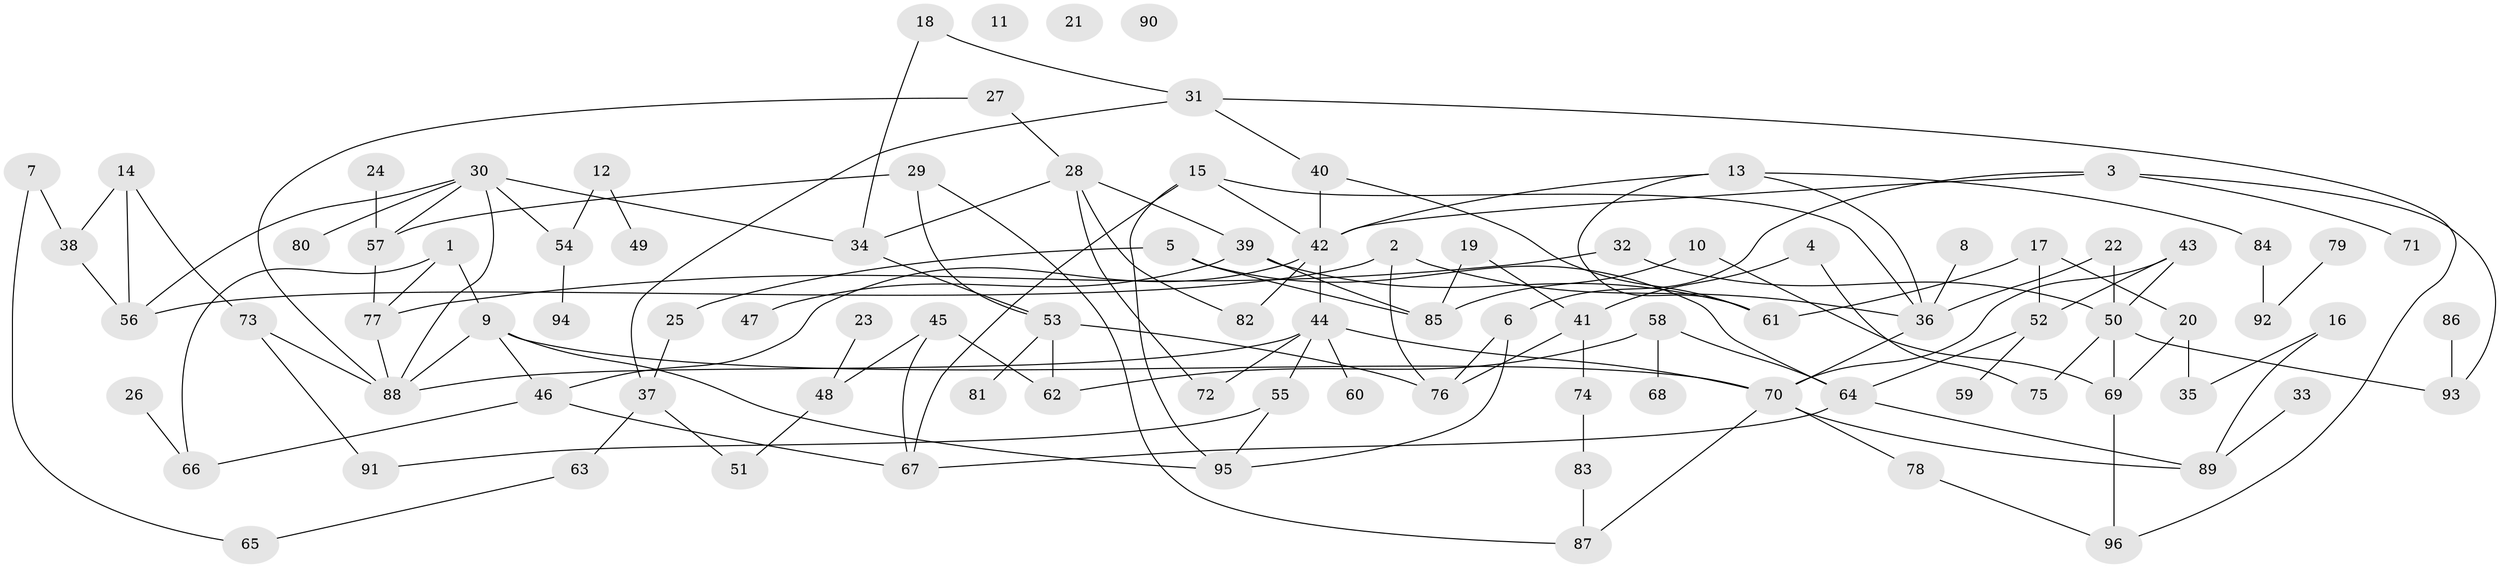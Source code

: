 // coarse degree distribution, {2: 0.23880597014925373, 1: 0.22388059701492538, 4: 0.13432835820895522, 0: 0.04477611940298507, 6: 0.07462686567164178, 3: 0.14925373134328357, 7: 0.07462686567164178, 5: 0.05970149253731343}
// Generated by graph-tools (version 1.1) at 2025/43/03/04/25 21:43:59]
// undirected, 96 vertices, 137 edges
graph export_dot {
graph [start="1"]
  node [color=gray90,style=filled];
  1;
  2;
  3;
  4;
  5;
  6;
  7;
  8;
  9;
  10;
  11;
  12;
  13;
  14;
  15;
  16;
  17;
  18;
  19;
  20;
  21;
  22;
  23;
  24;
  25;
  26;
  27;
  28;
  29;
  30;
  31;
  32;
  33;
  34;
  35;
  36;
  37;
  38;
  39;
  40;
  41;
  42;
  43;
  44;
  45;
  46;
  47;
  48;
  49;
  50;
  51;
  52;
  53;
  54;
  55;
  56;
  57;
  58;
  59;
  60;
  61;
  62;
  63;
  64;
  65;
  66;
  67;
  68;
  69;
  70;
  71;
  72;
  73;
  74;
  75;
  76;
  77;
  78;
  79;
  80;
  81;
  82;
  83;
  84;
  85;
  86;
  87;
  88;
  89;
  90;
  91;
  92;
  93;
  94;
  95;
  96;
  1 -- 9;
  1 -- 66;
  1 -- 77;
  2 -- 36;
  2 -- 56;
  2 -- 76;
  3 -- 6;
  3 -- 42;
  3 -- 71;
  3 -- 93;
  4 -- 41;
  4 -- 75;
  5 -- 25;
  5 -- 64;
  5 -- 85;
  6 -- 76;
  6 -- 95;
  7 -- 38;
  7 -- 65;
  8 -- 36;
  9 -- 46;
  9 -- 70;
  9 -- 88;
  9 -- 95;
  10 -- 69;
  10 -- 85;
  12 -- 49;
  12 -- 54;
  13 -- 36;
  13 -- 42;
  13 -- 61;
  13 -- 84;
  14 -- 38;
  14 -- 56;
  14 -- 73;
  15 -- 36;
  15 -- 42;
  15 -- 67;
  15 -- 95;
  16 -- 35;
  16 -- 89;
  17 -- 20;
  17 -- 52;
  17 -- 61;
  18 -- 31;
  18 -- 34;
  19 -- 41;
  19 -- 85;
  20 -- 35;
  20 -- 69;
  22 -- 36;
  22 -- 50;
  23 -- 48;
  24 -- 57;
  25 -- 37;
  26 -- 66;
  27 -- 28;
  27 -- 88;
  28 -- 34;
  28 -- 39;
  28 -- 72;
  28 -- 82;
  29 -- 53;
  29 -- 57;
  29 -- 87;
  30 -- 34;
  30 -- 54;
  30 -- 56;
  30 -- 57;
  30 -- 80;
  30 -- 88;
  31 -- 37;
  31 -- 40;
  31 -- 96;
  32 -- 50;
  32 -- 77;
  33 -- 89;
  34 -- 53;
  36 -- 70;
  37 -- 51;
  37 -- 63;
  38 -- 56;
  39 -- 47;
  39 -- 61;
  39 -- 85;
  40 -- 42;
  40 -- 61;
  41 -- 74;
  41 -- 76;
  42 -- 44;
  42 -- 46;
  42 -- 82;
  43 -- 50;
  43 -- 52;
  43 -- 70;
  44 -- 55;
  44 -- 60;
  44 -- 70;
  44 -- 72;
  44 -- 88;
  45 -- 48;
  45 -- 62;
  45 -- 67;
  46 -- 66;
  46 -- 67;
  48 -- 51;
  50 -- 69;
  50 -- 75;
  50 -- 93;
  52 -- 59;
  52 -- 64;
  53 -- 62;
  53 -- 76;
  53 -- 81;
  54 -- 94;
  55 -- 91;
  55 -- 95;
  57 -- 77;
  58 -- 62;
  58 -- 64;
  58 -- 68;
  63 -- 65;
  64 -- 67;
  64 -- 89;
  69 -- 96;
  70 -- 78;
  70 -- 87;
  70 -- 89;
  73 -- 88;
  73 -- 91;
  74 -- 83;
  77 -- 88;
  78 -- 96;
  79 -- 92;
  83 -- 87;
  84 -- 92;
  86 -- 93;
}

